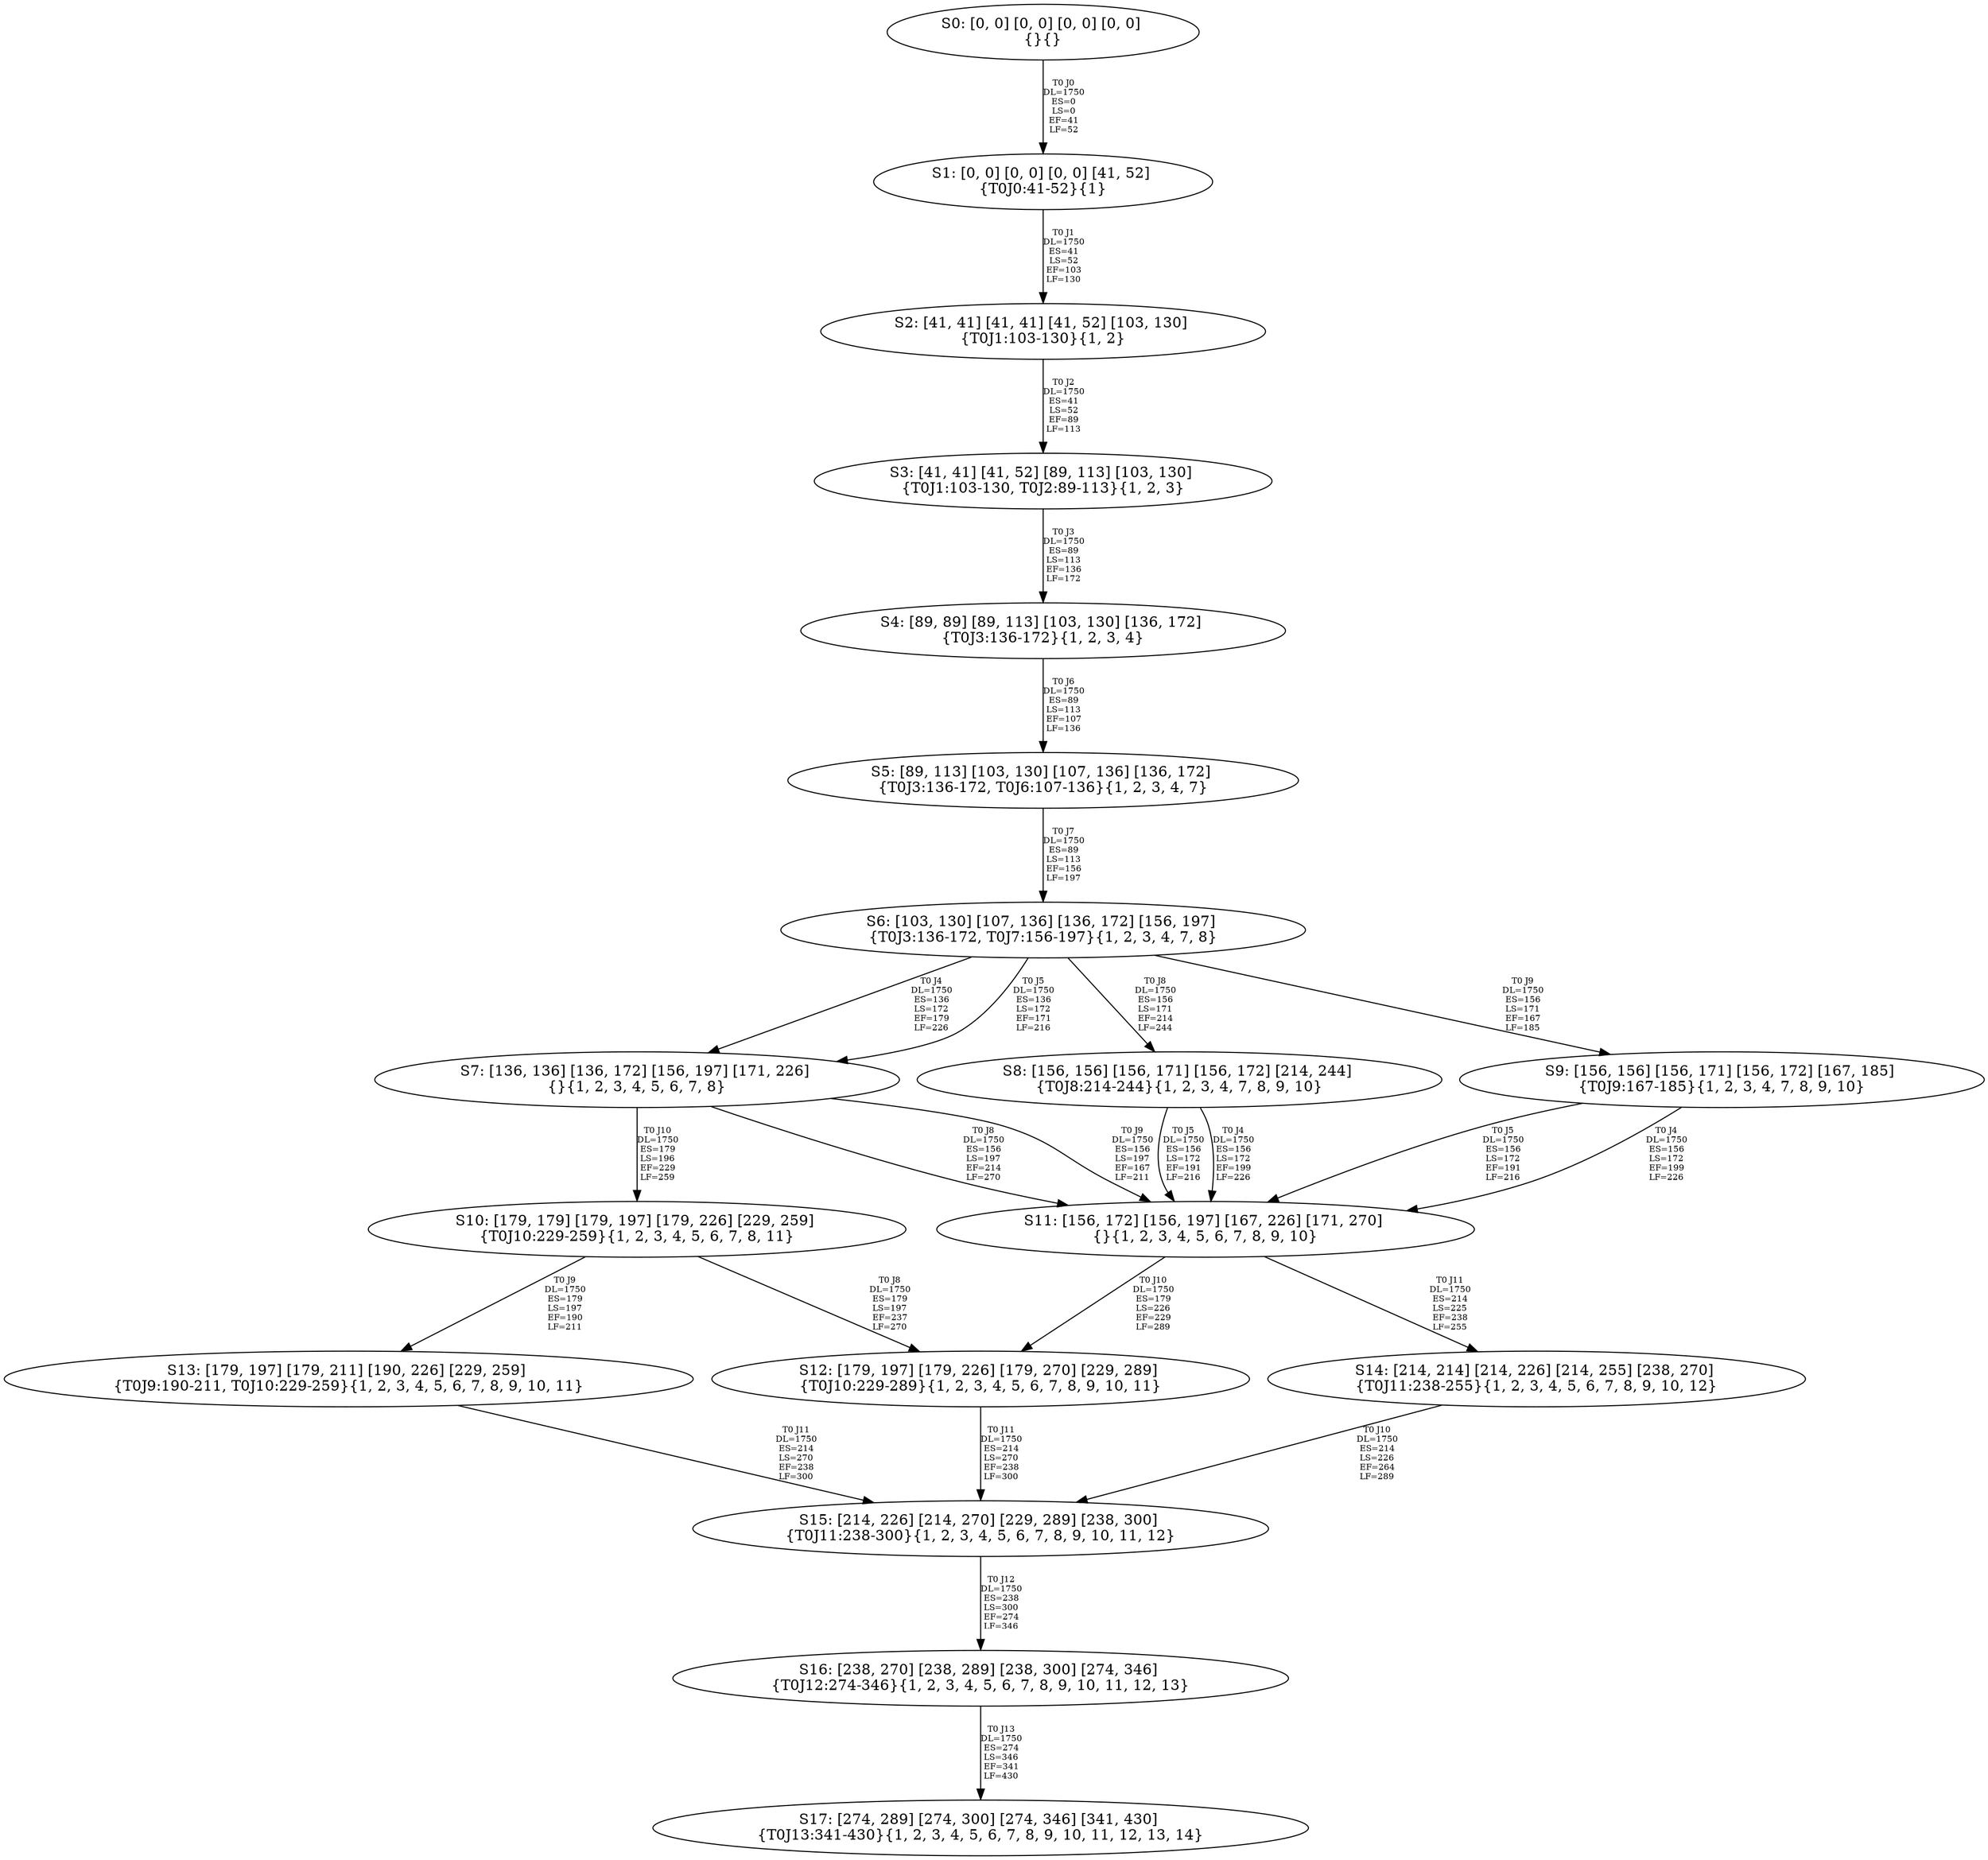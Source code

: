 digraph {
	S0[label="S0: [0, 0] [0, 0] [0, 0] [0, 0] \n{}{}"];
	S1[label="S1: [0, 0] [0, 0] [0, 0] [41, 52] \n{T0J0:41-52}{1}"];
	S2[label="S2: [41, 41] [41, 41] [41, 52] [103, 130] \n{T0J1:103-130}{1, 2}"];
	S3[label="S3: [41, 41] [41, 52] [89, 113] [103, 130] \n{T0J1:103-130, T0J2:89-113}{1, 2, 3}"];
	S4[label="S4: [89, 89] [89, 113] [103, 130] [136, 172] \n{T0J3:136-172}{1, 2, 3, 4}"];
	S5[label="S5: [89, 113] [103, 130] [107, 136] [136, 172] \n{T0J3:136-172, T0J6:107-136}{1, 2, 3, 4, 7}"];
	S6[label="S6: [103, 130] [107, 136] [136, 172] [156, 197] \n{T0J3:136-172, T0J7:156-197}{1, 2, 3, 4, 7, 8}"];
	S7[label="S7: [136, 136] [136, 172] [156, 197] [171, 226] \n{}{1, 2, 3, 4, 5, 6, 7, 8}"];
	S8[label="S8: [156, 156] [156, 171] [156, 172] [214, 244] \n{T0J8:214-244}{1, 2, 3, 4, 7, 8, 9, 10}"];
	S9[label="S9: [156, 156] [156, 171] [156, 172] [167, 185] \n{T0J9:167-185}{1, 2, 3, 4, 7, 8, 9, 10}"];
	S10[label="S10: [179, 179] [179, 197] [179, 226] [229, 259] \n{T0J10:229-259}{1, 2, 3, 4, 5, 6, 7, 8, 11}"];
	S11[label="S11: [156, 172] [156, 197] [167, 226] [171, 270] \n{}{1, 2, 3, 4, 5, 6, 7, 8, 9, 10}"];
	S12[label="S12: [179, 197] [179, 226] [179, 270] [229, 289] \n{T0J10:229-289}{1, 2, 3, 4, 5, 6, 7, 8, 9, 10, 11}"];
	S13[label="S13: [179, 197] [179, 211] [190, 226] [229, 259] \n{T0J9:190-211, T0J10:229-259}{1, 2, 3, 4, 5, 6, 7, 8, 9, 10, 11}"];
	S14[label="S14: [214, 214] [214, 226] [214, 255] [238, 270] \n{T0J11:238-255}{1, 2, 3, 4, 5, 6, 7, 8, 9, 10, 12}"];
	S15[label="S15: [214, 226] [214, 270] [229, 289] [238, 300] \n{T0J11:238-300}{1, 2, 3, 4, 5, 6, 7, 8, 9, 10, 11, 12}"];
	S16[label="S16: [238, 270] [238, 289] [238, 300] [274, 346] \n{T0J12:274-346}{1, 2, 3, 4, 5, 6, 7, 8, 9, 10, 11, 12, 13}"];
	S17[label="S17: [274, 289] [274, 300] [274, 346] [341, 430] \n{T0J13:341-430}{1, 2, 3, 4, 5, 6, 7, 8, 9, 10, 11, 12, 13, 14}"];
	S0 -> S1[label="T0 J0\nDL=1750\nES=0\nLS=0\nEF=41\nLF=52",fontsize=8];
	S1 -> S2[label="T0 J1\nDL=1750\nES=41\nLS=52\nEF=103\nLF=130",fontsize=8];
	S2 -> S3[label="T0 J2\nDL=1750\nES=41\nLS=52\nEF=89\nLF=113",fontsize=8];
	S3 -> S4[label="T0 J3\nDL=1750\nES=89\nLS=113\nEF=136\nLF=172",fontsize=8];
	S4 -> S5[label="T0 J6\nDL=1750\nES=89\nLS=113\nEF=107\nLF=136",fontsize=8];
	S5 -> S6[label="T0 J7\nDL=1750\nES=89\nLS=113\nEF=156\nLF=197",fontsize=8];
	S6 -> S7[label="T0 J4\nDL=1750\nES=136\nLS=172\nEF=179\nLF=226",fontsize=8];
	S6 -> S7[label="T0 J5\nDL=1750\nES=136\nLS=172\nEF=171\nLF=216",fontsize=8];
	S6 -> S8[label="T0 J8\nDL=1750\nES=156\nLS=171\nEF=214\nLF=244",fontsize=8];
	S6 -> S9[label="T0 J9\nDL=1750\nES=156\nLS=171\nEF=167\nLF=185",fontsize=8];
	S7 -> S11[label="T0 J8\nDL=1750\nES=156\nLS=197\nEF=214\nLF=270",fontsize=8];
	S7 -> S11[label="T0 J9\nDL=1750\nES=156\nLS=197\nEF=167\nLF=211",fontsize=8];
	S7 -> S10[label="T0 J10\nDL=1750\nES=179\nLS=196\nEF=229\nLF=259",fontsize=8];
	S8 -> S11[label="T0 J4\nDL=1750\nES=156\nLS=172\nEF=199\nLF=226",fontsize=8];
	S8 -> S11[label="T0 J5\nDL=1750\nES=156\nLS=172\nEF=191\nLF=216",fontsize=8];
	S9 -> S11[label="T0 J4\nDL=1750\nES=156\nLS=172\nEF=199\nLF=226",fontsize=8];
	S9 -> S11[label="T0 J5\nDL=1750\nES=156\nLS=172\nEF=191\nLF=216",fontsize=8];
	S10 -> S12[label="T0 J8\nDL=1750\nES=179\nLS=197\nEF=237\nLF=270",fontsize=8];
	S10 -> S13[label="T0 J9\nDL=1750\nES=179\nLS=197\nEF=190\nLF=211",fontsize=8];
	S11 -> S12[label="T0 J10\nDL=1750\nES=179\nLS=226\nEF=229\nLF=289",fontsize=8];
	S11 -> S14[label="T0 J11\nDL=1750\nES=214\nLS=225\nEF=238\nLF=255",fontsize=8];
	S12 -> S15[label="T0 J11\nDL=1750\nES=214\nLS=270\nEF=238\nLF=300",fontsize=8];
	S13 -> S15[label="T0 J11\nDL=1750\nES=214\nLS=270\nEF=238\nLF=300",fontsize=8];
	S14 -> S15[label="T0 J10\nDL=1750\nES=214\nLS=226\nEF=264\nLF=289",fontsize=8];
	S15 -> S16[label="T0 J12\nDL=1750\nES=238\nLS=300\nEF=274\nLF=346",fontsize=8];
	S16 -> S17[label="T0 J13\nDL=1750\nES=274\nLS=346\nEF=341\nLF=430",fontsize=8];
}
